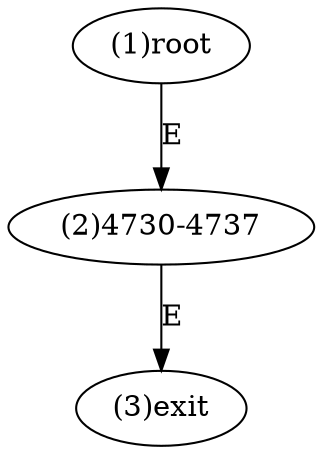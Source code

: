 digraph "" { 
1[ label="(1)root"];
2[ label="(2)4730-4737"];
3[ label="(3)exit"];
1->2[ label="E"];
2->3[ label="E"];
}